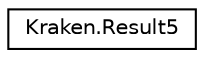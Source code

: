 digraph "Graphical Class Hierarchy"
{
 // LATEX_PDF_SIZE
  edge [fontname="Helvetica",fontsize="10",labelfontname="Helvetica",labelfontsize="10"];
  node [fontname="Helvetica",fontsize="10",shape=record];
  rankdir="LR";
  Node0 [label="Kraken.Result5",height=0.2,width=0.4,color="black", fillcolor="white", style="filled",URL="$class_kraken_1_1_result5.html",tooltip=" "];
}
